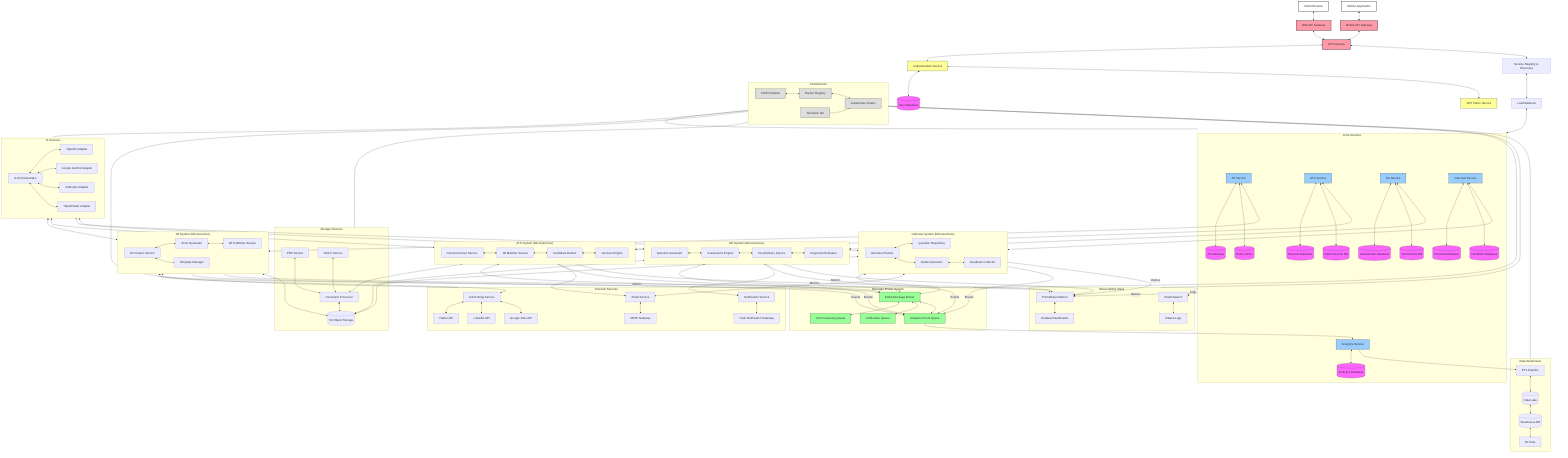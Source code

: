 graph TB
    %% Main Client Interfaces
    UserClient[Client Browser] <--> WebAPI
    MobileApp[Mobile Application] <--> MobileAPI
    
    %% API Gateway
    WebAPI[Web API Gateway] <--> APIgateway
    MobileAPI[Mobile API Gateway] <--> APIgateway
    APIgateway[API Gateway] <--> AuthService
    APIgateway <--> ServiceRegistry

    %% Authentication Layer
    AuthService[Authentication Service] <--> UserDB[(User Database)]
    AuthService <--> JWT[JWT Token Service]
    
    %% Service Registry & Load Balancer
    ServiceRegistry[Service Registry & Discovery] <--> LoadBalancer[Load Balancer]
    LoadBalancer <--> CoreServices
    
    subgraph CoreServices[Core Services]
        JobService[JD Service] <--> JDDatabase[(JD Database)]
        JobService <--> JobCache[(Redis Cache)]
        
        ATSService[ATS Service] <--> ResumeDB[(Resume Database)]
        ATSService <--> MatchDB[(Match Results DB)]
        
        OAService[OA Service] <--> AssessmentDB[(Assessment Database)]
        OAService <--> ResultsDB[(Test Results DB)]
        
        InterviewService[Interview Service] <--> InterviewDB[(Interview Database)]
        InterviewService <--> FeedbackDB[(Feedback Database)]
        
        AnalyticsService[Analytics Service] <--> AnalyticsDB[(Analytics Database)]
    end
    
    %% Integrations with AI Services
    subgraph AIServices[AI Services]
        LLMOrchestrator[LLM Orchestrator] <--> OpenAIAdapter[OpenAI Adapter]
        LLMOrchestrator <--> GeminiAdapter[Google Gemini Adapter]
        LLMOrchestrator <--> AnthropicAdapter[Anthropic Adapter]
        LLMOrchestrator <--> OpenRouterAdapter[OpenRouter Adapter]
    end
    
    %% External Integrations
    subgraph ExternalServices[External Services]
        JobPosting[Job Posting Service] <--> TwitterAPI[Twitter API]
        JobPosting <--> LinkedInAPI[LinkedIn API]
        JobPosting <--> GoogleJobsAPI[Google Jobs API]
        
        EmailService[Email Service] <--> SMTPGateway[SMTP Gateway]
        NotificationService[Notification Service] <--> PushNotificationGateway[Push Notification Gateway]
    end
    
    %% File Storage
    subgraph StorageServices[Storage Services]
        DocumentProcessor[Document Processor] <--> ObjectStorage[(S3 Object Storage)]
        PDFService[PDF Service] <--> DocumentProcessor
        DocxService[DOCX Service] <--> DocumentProcessor
    end
    
    %% Message Queue System
    subgraph MessageBroker[Message Broker System]
        Kafka[Kafka Message Broker]
        JobQueue[Job Processing Queue]
        NotificationQueue[Notification Queue]
        AnalyticsQueue[Analytics Event Queue]
    end
    
    %% Job Description Module
    subgraph JobDescriptionSystem["JD System (Microservices)"]
        JDCreator[JD Creator Service]
        JDGenerator[JD AI Generator]
        JDPublisher[JD Publisher Service]
        JDTemplateManager[Template Manager]
        
        JDCreator <--> JDGenerator
        JDGenerator <--> JDPublisher
        JDCreator <--> JDTemplateManager
    end
    
    %% ATS Module
    subgraph ATSSystem["ATS System (Microservices)"]
        ResumeParser[Resume Parser Service]
        JDMatcher[JD Matcher Service]
        CandidateRanker[Candidate Ranker]
        DecisionEngine[Decision Engine]
        
        ResumeParser <--> JDMatcher
        JDMatcher <--> CandidateRanker
        CandidateRanker <--> DecisionEngine
    end
    
    %% OA Module
    subgraph OASystem["OA System (Microservices)"]
        QuestionGenerator[Question Generator]
        AssessmentEngine[Assessment Engine]
        TestDelivery[Test Delivery Service]
        ResponseEvaluator[Response Evaluator]
        
        QuestionGenerator <--> AssessmentEngine
        AssessmentEngine <--> TestDelivery
        TestDelivery <--> ResponseEvaluator
    end
    
    %% Interview Module
    subgraph InterviewSystem["Interview System (Microservices)"]
        InterviewPlanner[Interview Planner]
        QuestionRepository[Question Repository]
        InterviewGuideGenerator[Guide Generator]
        FeedbackCollector[Feedback Collector]
        
        InterviewPlanner <--> QuestionRepository
        InterviewPlanner <--> InterviewGuideGenerator
        InterviewGuideGenerator <--> FeedbackCollector
    end
    
    %% Connections between systems
    JobService <--> JobDescriptionSystem
    ATSService <--> ATSSystem
    OAService <--> OASystem
    InterviewService <--> InterviewSystem
    
    %% AI Service Connections
    AIServices <--> JobDescriptionSystem
    AIServices <--> ATSSystem
    AIServices <--> OASystem
    AIServices <--> InterviewSystem
    
    %% Message Queue Connections
    JobDescriptionSystem <--> Kafka
    ATSSystem <--> Kafka
    OASystem <--> Kafka
    InterviewSystem <--> Kafka
    
    Kafka <--> JobQueue
    Kafka <--> NotificationQueue
    Kafka <--> AnalyticsQueue
    
    %% Storage Service Connections
    ATSSystem <--> DocumentProcessor
    JobDescriptionSystem <--> ObjectStorage
    OASystem <--> ObjectStorage
    InterviewSystem <--> ObjectStorage
    
    %% External Service Connections
    JobDescriptionSystem <--> JobPosting
    ATSSystem <--> EmailService
    OASystem <--> NotificationService
    InterviewSystem <--> EmailService
    
    %% Analytics
    JobDescriptionSystem --Events--> AnalyticsQueue
    ATSSystem --Events--> AnalyticsQueue
    OASystem --Events--> AnalyticsQueue
    InterviewSystem --Events--> AnalyticsQueue
    AnalyticsQueue --> AnalyticsService
    
    %% Monitoring & Logging
    subgraph ObservabilityStack[Observability Stack]
        PrometheusService[Prometheus Metrics]
        Grafana[Grafana Dashboards]
        ElasticSearch[ElasticSearch]
        Kibana[Kibana Logs]
        
        PrometheusService <--> Grafana
        ElasticSearch <--> Kibana
    end
    
    CoreServices --Metrics--> PrometheusService
    CoreServices --Logs--> ElasticSearch
    JobDescriptionSystem --Metrics--> PrometheusService
    ATSSystem --Metrics--> PrometheusService
    OASystem --Metrics--> PrometheusService
    InterviewSystem --Metrics--> PrometheusService
    
    %% Infrastructure Layer
    subgraph InfrastructureLayer[Infrastructure]
        Kubernetes[Kubernetes Cluster]
        DockerRegistry[Docker Registry]
        CICD[CI/CD Pipeline]
        TerraformIaC[Terraform IaC]
        
        CICD <--> DockerRegistry
        DockerRegistry <--> Kubernetes
        TerraformIaC --> Kubernetes
    end

    %% Data Warehouse for Business Intelligence
    subgraph DataWarehouse[Data Warehouse]
        ETLPipeline[ETL Pipeline]
        DataLake[(Data Lake)]
        WarehouseDB[(Warehouse DB)]
        BITools[BI Tools]
        
        ETLPipeline <--> DataLake
        DataLake <--> WarehouseDB
        WarehouseDB <--> BITools
    end
    
    AnalyticsService --> ETLPipeline
    
    %% Deployments
    InfrastructureLayer --- CoreServices
    InfrastructureLayer --- AIServices
    InfrastructureLayer --- ExternalServices
    InfrastructureLayer --- StorageServices
    InfrastructureLayer --- MessageBroker
    InfrastructureLayer --- ObservabilityStack
    InfrastructureLayer --- DataWarehouse
    
    %% Data Flow Legend
    classDef apiGateway fill:#f9a,stroke:#333,stroke-width:2px
    classDef service fill:#9cf,stroke:#333,stroke-width:1px
    classDef database fill:#f6f,stroke:#333,stroke-width:1px
    classDef messaging fill:#9f9,stroke:#333,stroke-width:1px
    classDef client fill:#fff,stroke:#333,stroke-width:2px
    classDef auth fill:#ff9,stroke:#333,stroke-width:1px
    classDef infrastructure fill:#ddd,stroke:#333,stroke-width:1px
    
    class UserClient,MobileApp client
    class WebAPI,MobileAPI,APIgateway apiGateway
    class AuthService,JWT auth
    class JobService,ATSService,OAService,InterviewService,AnalyticsService service
    class JDDatabase,ResumeDB,MatchDB,AssessmentDB,ResultsDB,InterviewDB,FeedbackDB,AnalyticsDB,UserDB,JobCache database
    class Kafka,JobQueue,NotificationQueue,AnalyticsQueue messaging
    class Kubernetes,DockerRegistry,CICD,TerraformIaC infrastructure